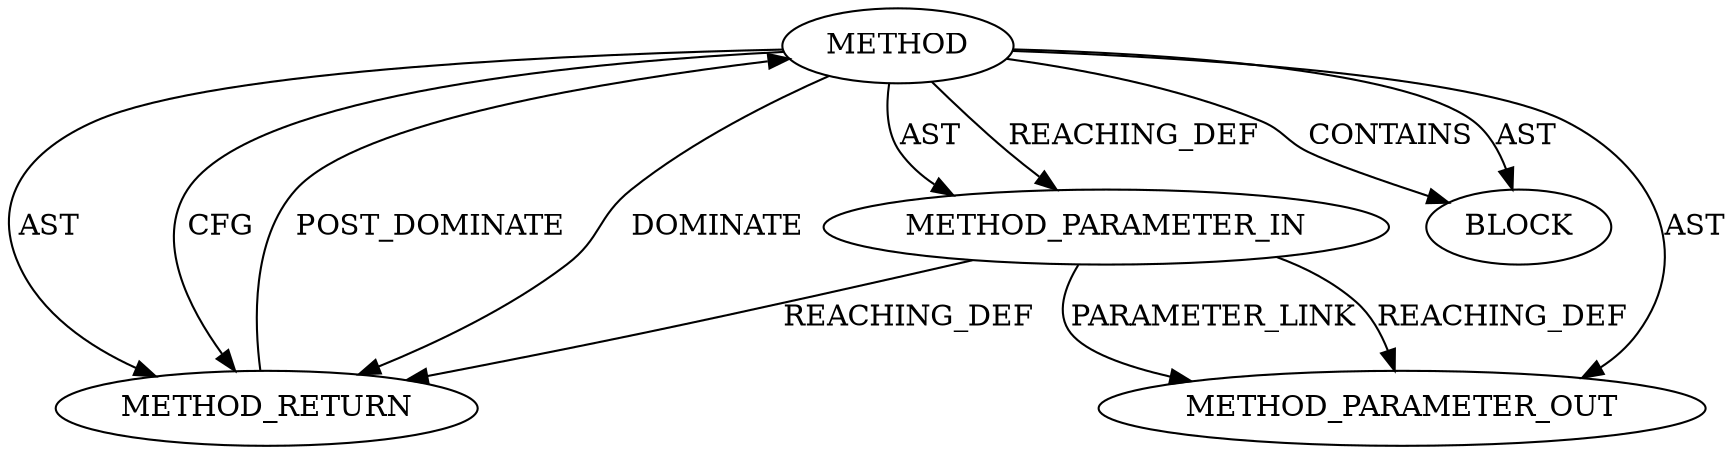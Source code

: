 digraph {
  13581 [label=METHOD_PARAMETER_OUT ORDER=1 CODE="p1" IS_VARIADIC=false TYPE_FULL_NAME="ANY" EVALUATION_STRATEGY="BY_VALUE" INDEX=1 NAME="p1"]
  12858 [label=METHOD_RETURN ORDER=2 CODE="RET" TYPE_FULL_NAME="ANY" EVALUATION_STRATEGY="BY_VALUE"]
  12855 [label=METHOD AST_PARENT_TYPE="NAMESPACE_BLOCK" AST_PARENT_FULL_NAME="<global>" ORDER=0 CODE="<empty>" FULL_NAME="ENTITY_NAME" IS_EXTERNAL=true FILENAME="<empty>" SIGNATURE="" NAME="ENTITY_NAME"]
  12857 [label=BLOCK ORDER=1 ARGUMENT_INDEX=1 CODE="<empty>" TYPE_FULL_NAME="ANY"]
  12856 [label=METHOD_PARAMETER_IN ORDER=1 CODE="p1" IS_VARIADIC=false TYPE_FULL_NAME="ANY" EVALUATION_STRATEGY="BY_VALUE" INDEX=1 NAME="p1"]
  12855 -> 12857 [label=CONTAINS ]
  12858 -> 12855 [label=POST_DOMINATE ]
  12855 -> 12856 [label=AST ]
  12855 -> 12856 [label=REACHING_DEF VARIABLE=""]
  12855 -> 12858 [label=AST ]
  12855 -> 12857 [label=AST ]
  12856 -> 13581 [label=PARAMETER_LINK ]
  12855 -> 12858 [label=CFG ]
  12856 -> 12858 [label=REACHING_DEF VARIABLE="p1"]
  12855 -> 12858 [label=DOMINATE ]
  12855 -> 13581 [label=AST ]
  12856 -> 13581 [label=REACHING_DEF VARIABLE="p1"]
}

